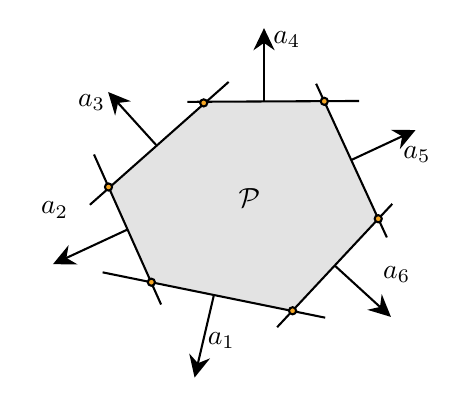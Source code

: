 

\tikzset{every picture/.style={line width=0.75pt}} %

\begin{tikzpicture}[x=0.75pt,y=0.75pt,yscale=-1,xscale=1]

\draw  [draw opacity=0][fill={rgb, 255:red, 227; green, 227; blue, 227 }  ,fill opacity=1 ] (366.12,153.51) -- (392.11,210.08) -- (350.83,254.42) -- (282.79,240.66) -- (262.15,194.79) -- (308.02,154.27) -- cycle ;
\draw    (255.16,179.12) -- (287.48,251.41) ;
\draw    (253.19,203.36) -- (320.03,144.17) ;
\draw    (300.12,153.76) -- (382.93,153.34) ;
\draw    (362.18,145.04) -- (396.26,219.09) ;
\draw    (343.4,262.33) -- (398.88,202.92) ;
\draw    (259.31,235.91) -- (366.55,257.75) ;
\draw    (312.93,246.83) -- (304.3,283.7) ;
\draw [shift={(303.62,286.62)}, rotate = 283.17] [fill={rgb, 255:red, 0; green, 0; blue, 0 }  ][line width=0.08]  [draw opacity=0] (10.72,-5.15) -- (0,0) -- (10.72,5.15) -- (7.12,0) -- cycle    ;
\draw    (271.32,215.27) -- (238.11,230.7) ;
\draw [shift={(235.39,231.96)}, rotate = 335.08] [fill={rgb, 255:red, 0; green, 0; blue, 0 }  ][line width=0.08]  [draw opacity=0] (10.72,-5.15) -- (0,0) -- (10.72,5.15) -- (7.12,0) -- cycle    ;
\draw    (285.08,174.53) -- (263.97,151.24) ;
\draw [shift={(261.96,149.02)}, rotate = 47.81] [fill={rgb, 255:red, 0; green, 0; blue, 0 }  ][line width=0.08]  [draw opacity=0] (10.72,-5.15) -- (0,0) -- (10.72,5.15) -- (7.12,0) -- cycle    ;
\draw    (337.07,153.89) -- (337.07,121.25) ;
\draw [shift={(337.07,118.25)}, rotate = 90] [fill={rgb, 255:red, 0; green, 0; blue, 0 }  ][line width=0.08]  [draw opacity=0] (10.72,-5.15) -- (0,0) -- (10.72,5.15) -- (7.12,0) -- cycle    ;
\draw    (379.11,181.79) -- (407.35,168.63) ;
\draw [shift={(410.07,167.36)}, rotate = 155.01] [fill={rgb, 255:red, 0; green, 0; blue, 0 }  ][line width=0.08]  [draw opacity=0] (10.72,-5.15) -- (0,0) -- (10.72,5.15) -- (7.12,0) -- cycle    ;
\draw    (371.14,232.63) -- (396.01,255.36) ;
\draw [shift={(398.22,257.38)}, rotate = 222.42] [fill={rgb, 255:red, 0; green, 0; blue, 0 }  ][line width=0.08]  [draw opacity=0] (10.72,-5.15) -- (0,0) -- (10.72,5.15) -- (7.12,0) -- cycle    ;
\draw  [fill={rgb, 255:red, 245; green, 166; blue, 35 }  ,fill opacity=1 ] (260.43,194.79) .. controls (260.43,193.84) and (261.2,193.07) .. (262.15,193.07) .. controls (263.1,193.07) and (263.87,193.84) .. (263.87,194.79) .. controls (263.87,195.74) and (263.1,196.51) .. (262.15,196.51) .. controls (261.2,196.51) and (260.43,195.74) .. (260.43,194.79) -- cycle ;
\draw  [fill={rgb, 255:red, 245; green, 166; blue, 35 }  ,fill opacity=1 ] (364.4,153.51) .. controls (364.4,152.56) and (365.17,151.79) .. (366.12,151.79) .. controls (367.07,151.79) and (367.84,152.56) .. (367.84,153.51) .. controls (367.84,154.46) and (367.07,155.23) .. (366.12,155.23) .. controls (365.17,155.23) and (364.4,154.46) .. (364.4,153.51) -- cycle ;
\draw  [fill={rgb, 255:red, 245; green, 166; blue, 35 }  ,fill opacity=1 ] (390.39,210.08) .. controls (390.39,209.13) and (391.16,208.36) .. (392.11,208.36) .. controls (393.06,208.36) and (393.83,209.13) .. (393.83,210.08) .. controls (393.83,211.03) and (393.06,211.8) .. (392.11,211.8) .. controls (391.16,211.8) and (390.39,211.03) .. (390.39,210.08) -- cycle ;
\draw  [fill={rgb, 255:red, 245; green, 166; blue, 35 }  ,fill opacity=1 ] (349.11,254.42) .. controls (349.11,253.47) and (349.88,252.7) .. (350.83,252.7) .. controls (351.78,252.7) and (352.55,253.47) .. (352.55,254.42) .. controls (352.55,255.37) and (351.78,256.14) .. (350.83,256.14) .. controls (349.88,256.14) and (349.11,255.37) .. (349.11,254.42) -- cycle ;
\draw  [fill={rgb, 255:red, 245; green, 166; blue, 35 }  ,fill opacity=1 ] (306.3,154.27) .. controls (306.3,153.32) and (307.07,152.55) .. (308.02,152.55) .. controls (308.97,152.55) and (309.74,153.32) .. (309.74,154.27) .. controls (309.74,155.22) and (308.97,155.99) .. (308.02,155.99) .. controls (307.07,155.99) and (306.3,155.22) .. (306.3,154.27) -- cycle ;
\draw  [fill={rgb, 255:red, 245; green, 166; blue, 35 }  ,fill opacity=1 ] (281.07,240.66) .. controls (281.07,239.71) and (281.84,238.94) .. (282.79,238.94) .. controls (283.74,238.94) and (284.51,239.71) .. (284.51,240.66) .. controls (284.51,241.61) and (283.74,242.38) .. (282.79,242.38) .. controls (281.84,242.38) and (281.07,241.61) .. (281.07,240.66) -- cycle ;

\draw (323.38,193.88) node [anchor=north west][inner sep=0.75pt]    {$\mathcal{P}$};
\draw (308.5,263.4) node [anchor=north west][inner sep=0.75pt]    {$a_{1}$};
\draw (228.15,200.56) node [anchor=north west][inner sep=0.75pt]    {$a_{2}$};
\draw (246,148.92) node [anchor=north west][inner sep=0.75pt]    {$a_{3}$};
\draw (340.03,118.53) node [anchor=north west][inner sep=0.75pt]    {$a_{4}$};
\draw (402.72,173.96) node [anchor=north west][inner sep=0.75pt]    {$a_{5}$};
\draw (392.97,231.48) node [anchor=north west][inner sep=0.75pt]    {$a_{6}$};


\end{tikzpicture}
